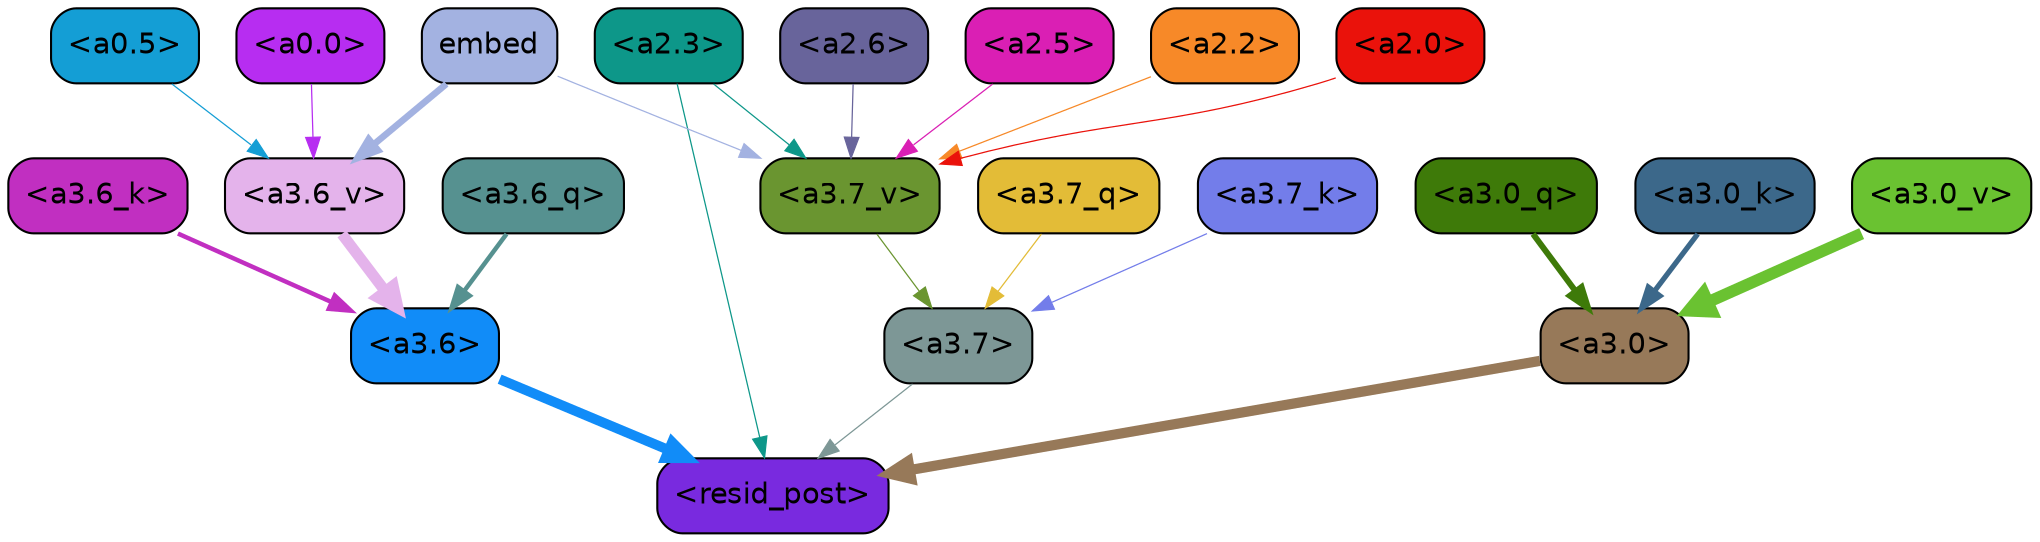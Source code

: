 strict digraph "" {
	graph [bgcolor=transparent,
		layout=dot,
		overlap=false,
		splines=true
	];
	"<a3.7>"	[color=black,
		fillcolor="#7d9796",
		fontname=Helvetica,
		shape=box,
		style="filled, rounded"];
	"<resid_post>"	[color=black,
		fillcolor="#792adf",
		fontname=Helvetica,
		shape=box,
		style="filled, rounded"];
	"<a3.7>" -> "<resid_post>"	[color="#7d9796",
		penwidth=0.6];
	"<a3.6>"	[color=black,
		fillcolor="#118cf8",
		fontname=Helvetica,
		shape=box,
		style="filled, rounded"];
	"<a3.6>" -> "<resid_post>"	[color="#118cf8",
		penwidth=4.746312499046326];
	"<a3.0>"	[color=black,
		fillcolor="#977959",
		fontname=Helvetica,
		shape=box,
		style="filled, rounded"];
	"<a3.0>" -> "<resid_post>"	[color="#977959",
		penwidth=4.896343111991882];
	"<a2.3>"	[color=black,
		fillcolor="#0d9789",
		fontname=Helvetica,
		shape=box,
		style="filled, rounded"];
	"<a2.3>" -> "<resid_post>"	[color="#0d9789",
		penwidth=0.6];
	"<a3.7_v>"	[color=black,
		fillcolor="#6a9530",
		fontname=Helvetica,
		shape=box,
		style="filled, rounded"];
	"<a2.3>" -> "<a3.7_v>"	[color="#0d9789",
		penwidth=0.6];
	"<a3.7_q>"	[color=black,
		fillcolor="#e3bc37",
		fontname=Helvetica,
		shape=box,
		style="filled, rounded"];
	"<a3.7_q>" -> "<a3.7>"	[color="#e3bc37",
		penwidth=0.6];
	"<a3.6_q>"	[color=black,
		fillcolor="#569190",
		fontname=Helvetica,
		shape=box,
		style="filled, rounded"];
	"<a3.6_q>" -> "<a3.6>"	[color="#569190",
		penwidth=2.160832464694977];
	"<a3.0_q>"	[color=black,
		fillcolor="#3e7a09",
		fontname=Helvetica,
		shape=box,
		style="filled, rounded"];
	"<a3.0_q>" -> "<a3.0>"	[color="#3e7a09",
		penwidth=2.870753765106201];
	"<a3.7_k>"	[color=black,
		fillcolor="#737dea",
		fontname=Helvetica,
		shape=box,
		style="filled, rounded"];
	"<a3.7_k>" -> "<a3.7>"	[color="#737dea",
		penwidth=0.6];
	"<a3.6_k>"	[color=black,
		fillcolor="#c12fc1",
		fontname=Helvetica,
		shape=box,
		style="filled, rounded"];
	"<a3.6_k>" -> "<a3.6>"	[color="#c12fc1",
		penwidth=2.13908451795578];
	"<a3.0_k>"	[color=black,
		fillcolor="#3c688a",
		fontname=Helvetica,
		shape=box,
		style="filled, rounded"];
	"<a3.0_k>" -> "<a3.0>"	[color="#3c688a",
		penwidth=2.520303964614868];
	"<a3.7_v>" -> "<a3.7>"	[color="#6a9530",
		penwidth=0.6];
	"<a3.6_v>"	[color=black,
		fillcolor="#e4b3eb",
		fontname=Helvetica,
		shape=box,
		style="filled, rounded"];
	"<a3.6_v>" -> "<a3.6>"	[color="#e4b3eb",
		penwidth=5.297133803367615];
	"<a3.0_v>"	[color=black,
		fillcolor="#6ac231",
		fontname=Helvetica,
		shape=box,
		style="filled, rounded"];
	"<a3.0_v>" -> "<a3.0>"	[color="#6ac231",
		penwidth=5.680712580680847];
	"<a2.6>"	[color=black,
		fillcolor="#68649b",
		fontname=Helvetica,
		shape=box,
		style="filled, rounded"];
	"<a2.6>" -> "<a3.7_v>"	[color="#68649b",
		penwidth=0.6];
	"<a2.5>"	[color=black,
		fillcolor="#da1fb4",
		fontname=Helvetica,
		shape=box,
		style="filled, rounded"];
	"<a2.5>" -> "<a3.7_v>"	[color="#da1fb4",
		penwidth=0.6];
	"<a2.2>"	[color=black,
		fillcolor="#f78928",
		fontname=Helvetica,
		shape=box,
		style="filled, rounded"];
	"<a2.2>" -> "<a3.7_v>"	[color="#f78928",
		penwidth=0.6];
	"<a2.0>"	[color=black,
		fillcolor="#ea120b",
		fontname=Helvetica,
		shape=box,
		style="filled, rounded"];
	"<a2.0>" -> "<a3.7_v>"	[color="#ea120b",
		penwidth=0.6];
	embed	[color=black,
		fillcolor="#a3b2e1",
		fontname=Helvetica,
		shape=box,
		style="filled, rounded"];
	embed -> "<a3.7_v>"	[color="#a3b2e1",
		penwidth=0.6];
	embed -> "<a3.6_v>"	[color="#a3b2e1",
		penwidth=3.1766927242279053];
	"<a0.5>"	[color=black,
		fillcolor="#149ed5",
		fontname=Helvetica,
		shape=box,
		style="filled, rounded"];
	"<a0.5>" -> "<a3.6_v>"	[color="#149ed5",
		penwidth=0.6];
	"<a0.0>"	[color=black,
		fillcolor="#b72df1",
		fontname=Helvetica,
		shape=box,
		style="filled, rounded"];
	"<a0.0>" -> "<a3.6_v>"	[color="#b72df1",
		penwidth=0.6];
}
